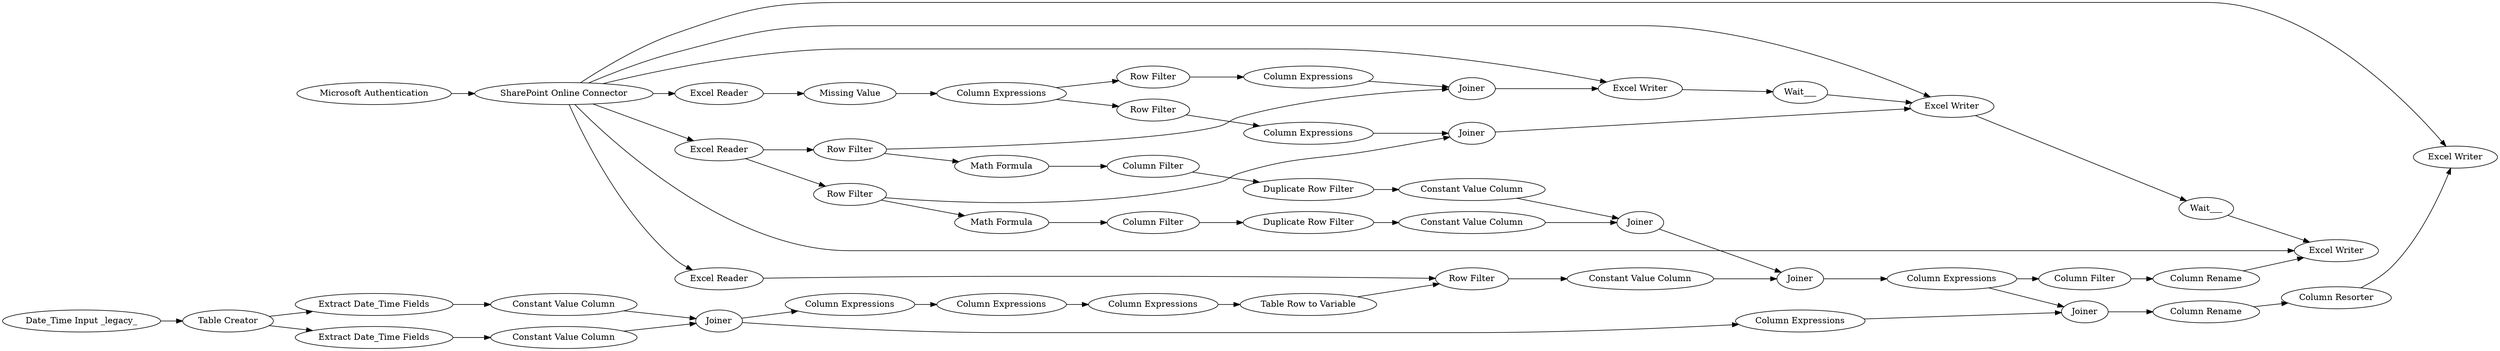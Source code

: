 digraph {
	1 [label="Microsoft Authentication"]
	2 [label="SharePoint Online Connector"]
	3 [label="Excel Reader"]
	4 [label="Row Filter"]
	5 [label="Row Filter"]
	7 [label="Math Formula"]
	8 [label="Math Formula"]
	9 [label="Column Filter"]
	10 [label="Duplicate Row Filter"]
	11 [label="Column Filter"]
	12 [label="Duplicate Row Filter"]
	14 [label=Joiner]
	15 [label="Constant Value Column"]
	16 [label="Constant Value Column"]
	18 [label=Joiner]
	20 [label="Constant Value Column"]
	22 [label="Column Expressions"]
	23 [label="Excel Reader"]
	58 [label="Excel Writer"]
	114 [label="Date_Time Input _legacy_"]
	120 [label="Extract Date_Time Fields"]
	121 [label="Table Creator"]
	122 [label="Extract Date_Time Fields"]
	123 [label="Constant Value Column"]
	124 [label="Constant Value Column"]
	125 [label=Joiner]
	126 [label="Column Expressions"]
	127 [label=Joiner]
	128 [label="Column Resorter"]
	129 [label="Column Rename"]
	131 [label="Column Expressions"]
	132 [label="Column Expressions"]
	133 [label="Column Expressions"]
	134 [label="Row Filter"]
	137 [label="Table Row to Variable"]
	138 [label="Excel Reader"]
	139 [label="Column Expressions"]
	140 [label="Missing Value"]
	141 [label="Row Filter"]
	142 [label="Row Filter"]
	143 [label=Joiner]
	144 [label="Column Expressions"]
	145 [label="Column Expressions"]
	146 [label=Joiner]
	147 [label="Excel Writer"]
	148 [label="Column Filter"]
	149 [label="Column Rename"]
	150 [label="Excel Writer"]
	151 [label="Excel Writer"]
	152 [label=Wait___]
	153 [label=Wait___]
	1 -> 2
	2 -> 3
	2 -> 138
	2 -> 147
	2 -> 150
	2 -> 23
	2 -> 151
	2 -> 58
	3 -> 5
	3 -> 4
	4 -> 7
	4 -> 143
	5 -> 8
	5 -> 146
	7 -> 9
	8 -> 11
	9 -> 10
	10 -> 15
	11 -> 12
	12 -> 16
	14 -> 18
	15 -> 14
	16 -> 14
	18 -> 22
	20 -> 18
	22 -> 148
	22 -> 127
	23 -> 134
	114 -> 121
	120 -> 123
	121 -> 120
	121 -> 122
	122 -> 124
	123 -> 125
	124 -> 125
	125 -> 126
	125 -> 131
	126 -> 127
	127 -> 129
	128 -> 58
	129 -> 128
	131 -> 132
	132 -> 133
	133 -> 137
	134 -> 20
	137 -> 134
	138 -> 140
	139 -> 142
	139 -> 141
	140 -> 139
	141 -> 144
	142 -> 145
	143 -> 150
	144 -> 143
	145 -> 146
	146 -> 151
	148 -> 149
	149 -> 147
	150 -> 152
	151 -> 153
	152 -> 151
	153 -> 147
	rankdir=LR
}
